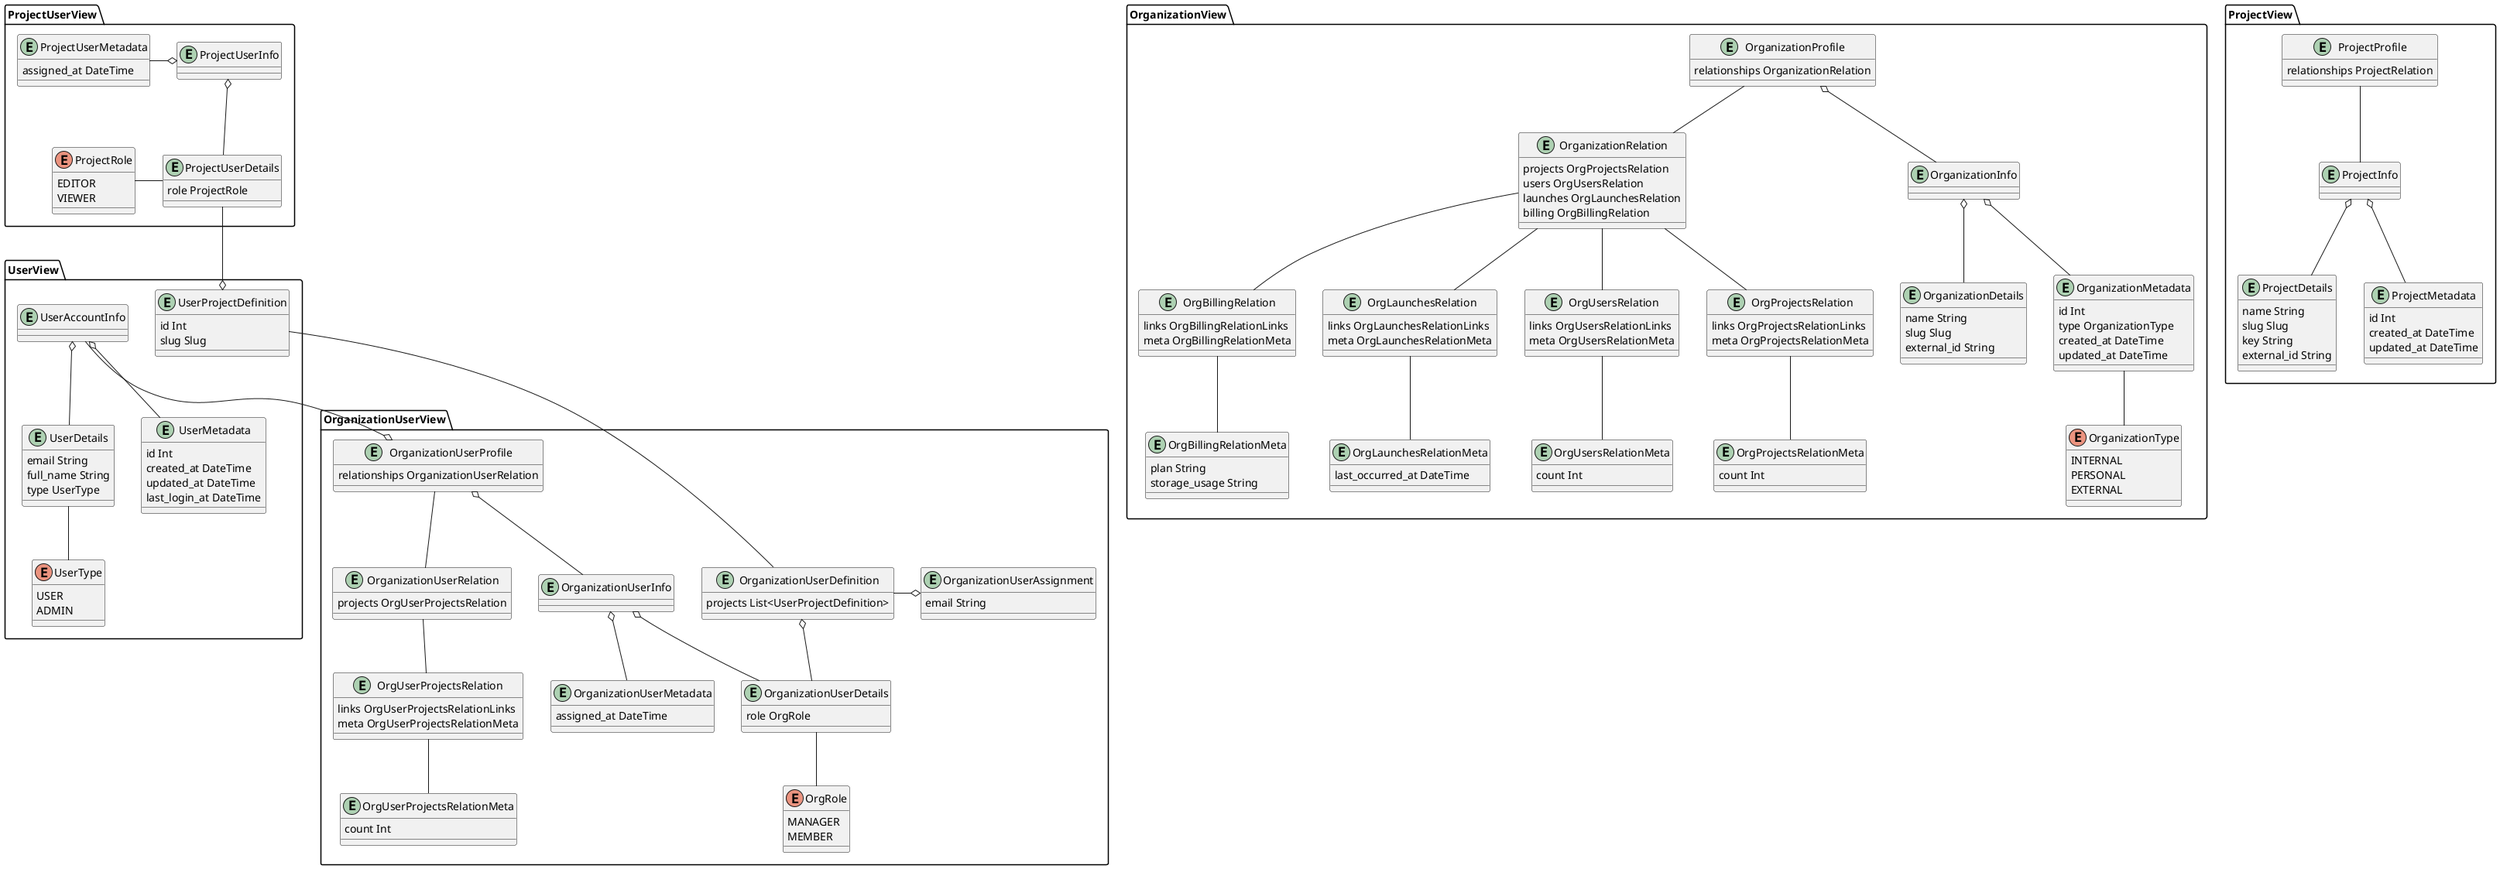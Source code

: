 ---
stoplight-id: dp15zhxks2i84
---

@startuml organizational-entities

'skinparam linetype ortho

package OrganizationView {
  entity OrganizationProfile {
    relationships OrganizationRelation
  }
  
  entity OrganizationInfo
  OrganizationInfo -up-o OrganizationProfile
  
  entity OrganizationDetails {
    name String
    slug Slug
    external_id String
  }
  OrganizationInfo o-- OrganizationDetails

  entity OrganizationMetadata {
    id Int
    type OrganizationType
    created_at DateTime
    updated_at DateTime
  }
  OrganizationInfo o-- OrganizationMetadata

  entity OrganizationRelation {
    projects OrgProjectsRelation
    users OrgUsersRelation
    launches OrgLaunchesRelation
    billing OrgBillingRelation
  }
  OrganizationRelation -up- OrganizationProfile

  entity OrgProjectsRelation {
    links OrgProjectsRelationLinks
    meta OrgProjectsRelationMeta
  }
  OrgProjectsRelation -up- OrganizationRelation

  entity OrgProjectsRelationMeta {
    count Int
  }
  OrgProjectsRelationMeta -up- OrgProjectsRelation

  entity OrgUsersRelation {
    links OrgUsersRelationLinks
    meta OrgUsersRelationMeta
  }
  OrgUsersRelation -up- OrganizationRelation

  entity OrgUsersRelationMeta {
    count Int
  }
  OrgUsersRelationMeta -up- OrgUsersRelation

  entity OrgLaunchesRelation {
    links OrgLaunchesRelationLinks
    meta OrgLaunchesRelationMeta
  }
  OrgLaunchesRelation -up- OrganizationRelation

  entity OrgLaunchesRelationMeta {
    last_occurred_at DateTime
  }
  OrgLaunchesRelationMeta -up- OrgLaunchesRelation

  entity OrgBillingRelation {
    links OrgBillingRelationLinks
    meta OrgBillingRelationMeta
  }
  OrgBillingRelation -up- OrganizationRelation

  entity OrgBillingRelationMeta {
    plan String
    storage_usage String
  }
  OrgBillingRelationMeta -up- OrgBillingRelation

  enum OrganizationType {
    INTERNAL
    PERSONAL
    EXTERNAL
  }
  OrganizationMetadata -- OrganizationType
}

package OrganizationUserView {
  entity OrganizationUserProfile {
    relationships OrganizationUserRelation
  }

  entity OrganizationUserInfo
  OrganizationUserInfo -up-o OrganizationUserProfile

  entity OrganizationUserDetails {
    role OrgRole
  }
  OrganizationUserDetails -up-o OrganizationUserInfo

  enum OrgRole {
    MANAGER
    MEMBER
  }
  OrgRole -up- OrganizationUserDetails

  entity OrganizationUserMetadata {
    assigned_at DateTime
  }
  OrganizationUserMetadata -up-o OrganizationUserInfo

  entity OrganizationUserRelation {
    projects OrgUserProjectsRelation
  }
  OrganizationUserRelation -up- OrganizationUserProfile
  
  entity OrgUserProjectsRelation {
    links OrgUserProjectsRelationLinks
    meta OrgUserProjectsRelationMeta
  }
  OrgUserProjectsRelation -up- OrganizationUserRelation

  entity OrgUserProjectsRelationMeta {
    count Int
  }
  OrgUserProjectsRelationMeta -up- OrgUserProjectsRelation

  entity OrganizationUserDefinition {
    projects List<UserProjectDefinition>
  }
  OrganizationUserDefinition o-- OrganizationUserDetails 

  entity OrganizationUserAssignment{
    email String
  }
  OrganizationUserAssignment o-l- OrganizationUserDefinition
}

package UserView {
  entity UserAccountInfo
  UserAccountInfo --o OrganizationUserProfile

  entity UserDetails {
    email String
    full_name String
    type UserType
  }
  UserDetails -up-o UserAccountInfo

  entity UserMetadata {
    id Int
    created_at DateTime
    updated_at DateTime
    last_login_at DateTime
  }
  UserMetadata -up-o UserAccountInfo

  enum UserType {
    USER
    ADMIN
  }
  UserType -up- UserDetails

  entity UserProjectDefinition {
    id Int
    slug Slug
  }
  UserProjectDefinition -- OrganizationUserDefinition
}

package ProjectView {
  entity ProjectProfile {
    relationships ProjectRelation
  }
  
  entity ProjectInfo
  ProjectInfo -up- ProjectProfile

  entity ProjectDetails {
    name String
    slug Slug
    key String
    external_id String
  }
  ProjectDetails -up-o ProjectInfo

  entity ProjectMetadata {
    id Int
    created_at DateTime
    updated_at DateTime
  }
  ProjectInfo o-- ProjectMetadata
}

package ProjectUserView {
  entity ProjectUserInfo

  entity ProjectUserDetails {
    role ProjectRole
  }
  ProjectUserDetails -up-o ProjectUserInfo
  ProjectUserDetails --o UserProjectDefinition

  enum ProjectRole {
    EDITOR
    VIEWER
  }
  ProjectRole -right- ProjectUserDetails

  entity ProjectUserMetadata {
    assigned_at DateTime
  }
  ProjectUserMetadata -right-o ProjectUserInfo
}

@enduml